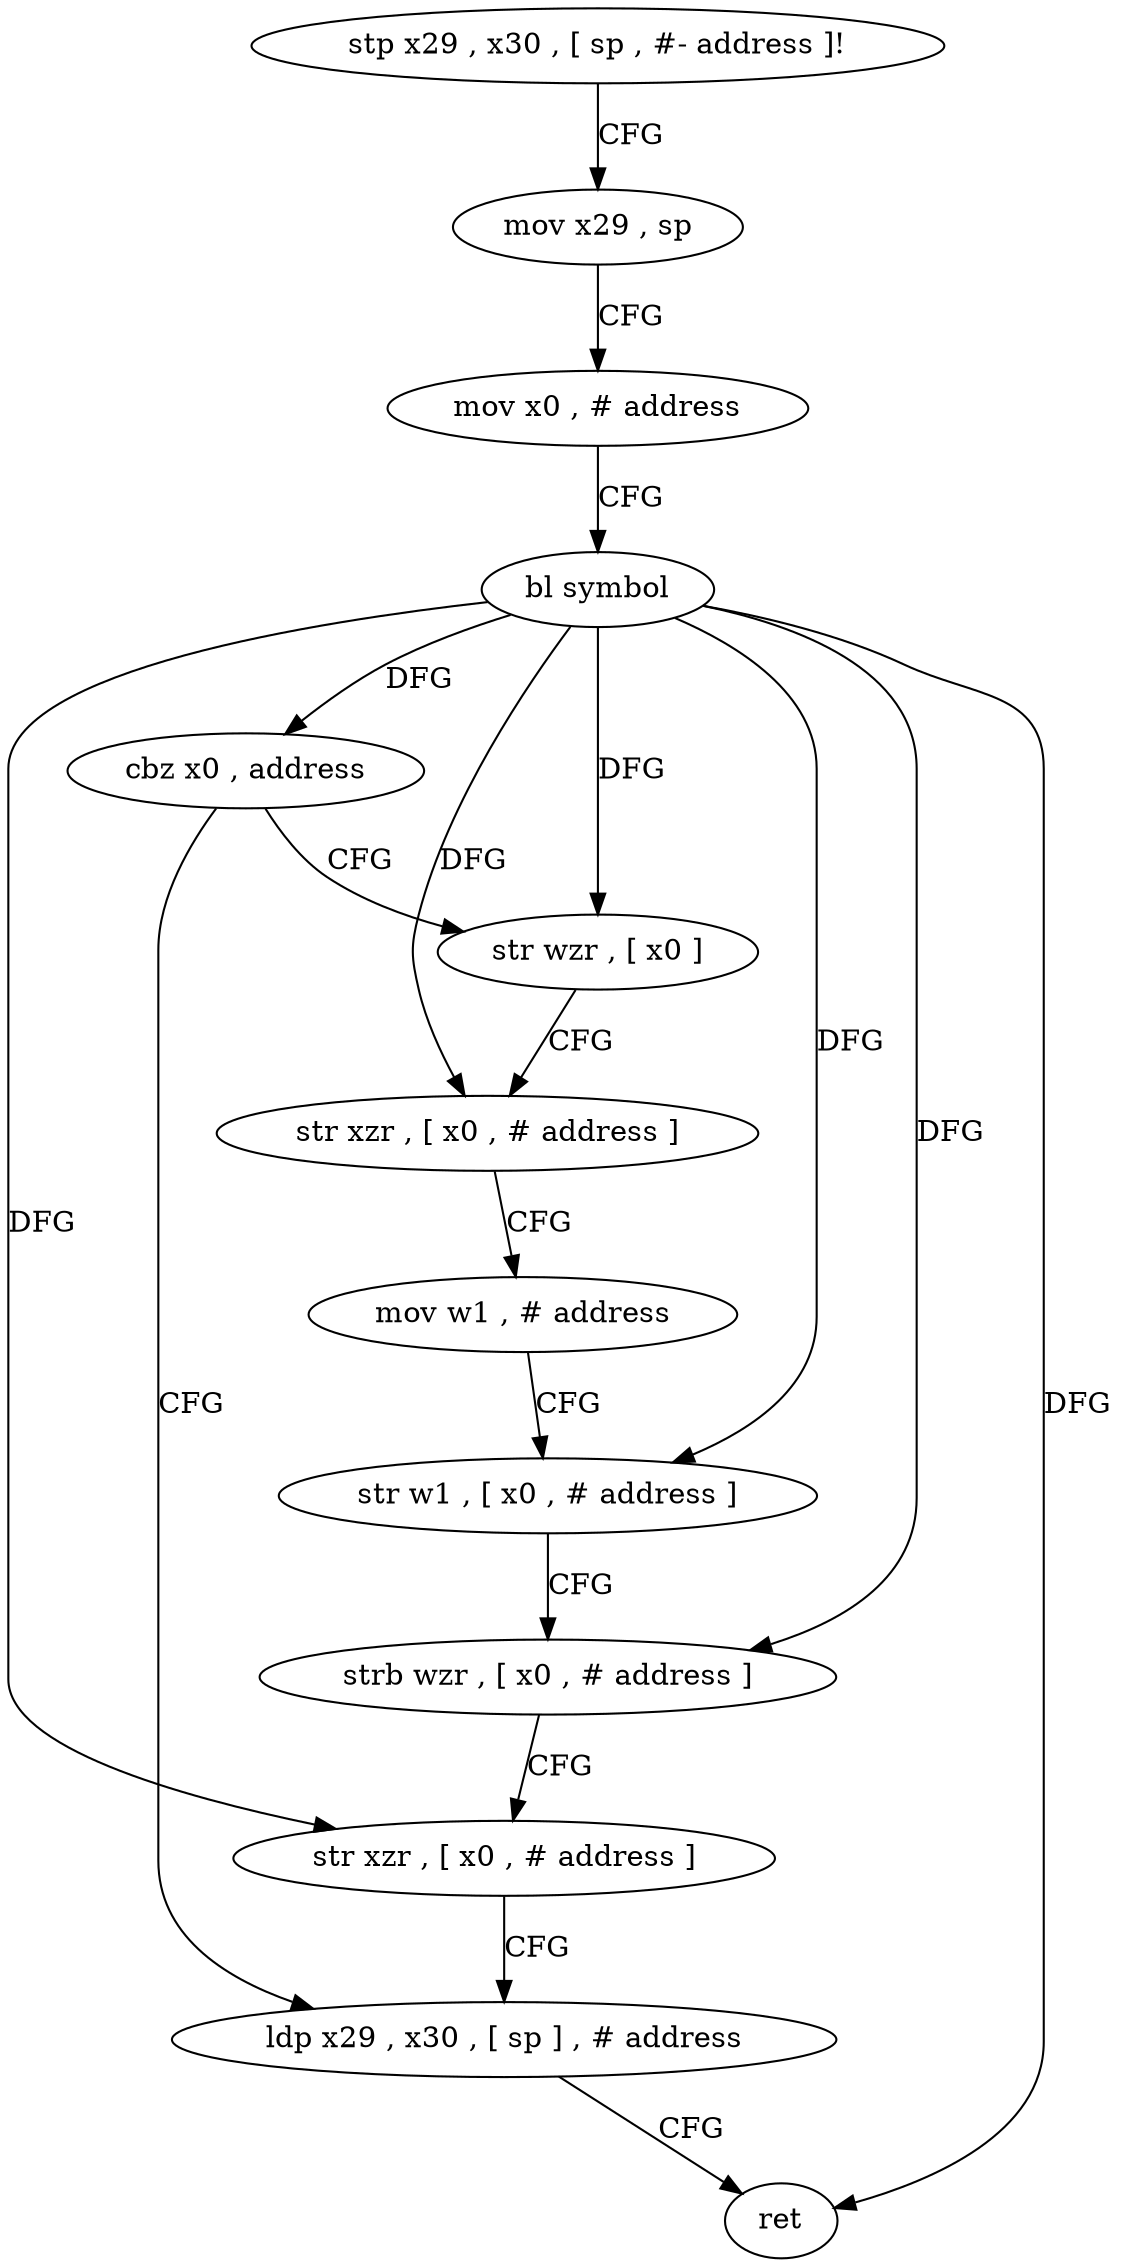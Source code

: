digraph "func" {
"119772" [label = "stp x29 , x30 , [ sp , #- address ]!" ]
"119776" [label = "mov x29 , sp" ]
"119780" [label = "mov x0 , # address" ]
"119784" [label = "bl symbol" ]
"119788" [label = "cbz x0 , address" ]
"119816" [label = "ldp x29 , x30 , [ sp ] , # address" ]
"119792" [label = "str wzr , [ x0 ]" ]
"119820" [label = "ret" ]
"119796" [label = "str xzr , [ x0 , # address ]" ]
"119800" [label = "mov w1 , # address" ]
"119804" [label = "str w1 , [ x0 , # address ]" ]
"119808" [label = "strb wzr , [ x0 , # address ]" ]
"119812" [label = "str xzr , [ x0 , # address ]" ]
"119772" -> "119776" [ label = "CFG" ]
"119776" -> "119780" [ label = "CFG" ]
"119780" -> "119784" [ label = "CFG" ]
"119784" -> "119788" [ label = "DFG" ]
"119784" -> "119820" [ label = "DFG" ]
"119784" -> "119792" [ label = "DFG" ]
"119784" -> "119796" [ label = "DFG" ]
"119784" -> "119804" [ label = "DFG" ]
"119784" -> "119808" [ label = "DFG" ]
"119784" -> "119812" [ label = "DFG" ]
"119788" -> "119816" [ label = "CFG" ]
"119788" -> "119792" [ label = "CFG" ]
"119816" -> "119820" [ label = "CFG" ]
"119792" -> "119796" [ label = "CFG" ]
"119796" -> "119800" [ label = "CFG" ]
"119800" -> "119804" [ label = "CFG" ]
"119804" -> "119808" [ label = "CFG" ]
"119808" -> "119812" [ label = "CFG" ]
"119812" -> "119816" [ label = "CFG" ]
}
